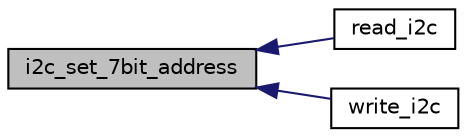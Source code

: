digraph "i2c_set_7bit_address"
{
  edge [fontname="Helvetica",fontsize="10",labelfontname="Helvetica",labelfontsize="10"];
  node [fontname="Helvetica",fontsize="10",shape=record];
  rankdir="LR";
  Node1 [label="i2c_set_7bit_address",height=0.2,width=0.4,color="black", fillcolor="grey75", style="filled", fontcolor="black"];
  Node1 -> Node2 [dir="back",color="midnightblue",fontsize="10",style="solid",fontname="Helvetica"];
  Node2 [label="read_i2c",height=0.2,width=0.4,color="black", fillcolor="white", style="filled",URL="$group__i2c__file.html#gabd519f2c336ccb28340f331258208bde"];
  Node1 -> Node3 [dir="back",color="midnightblue",fontsize="10",style="solid",fontname="Helvetica"];
  Node3 [label="write_i2c",height=0.2,width=0.4,color="black", fillcolor="white", style="filled",URL="$group__i2c__file.html#ga64b868336511980e666d8763953b5c9e"];
}
